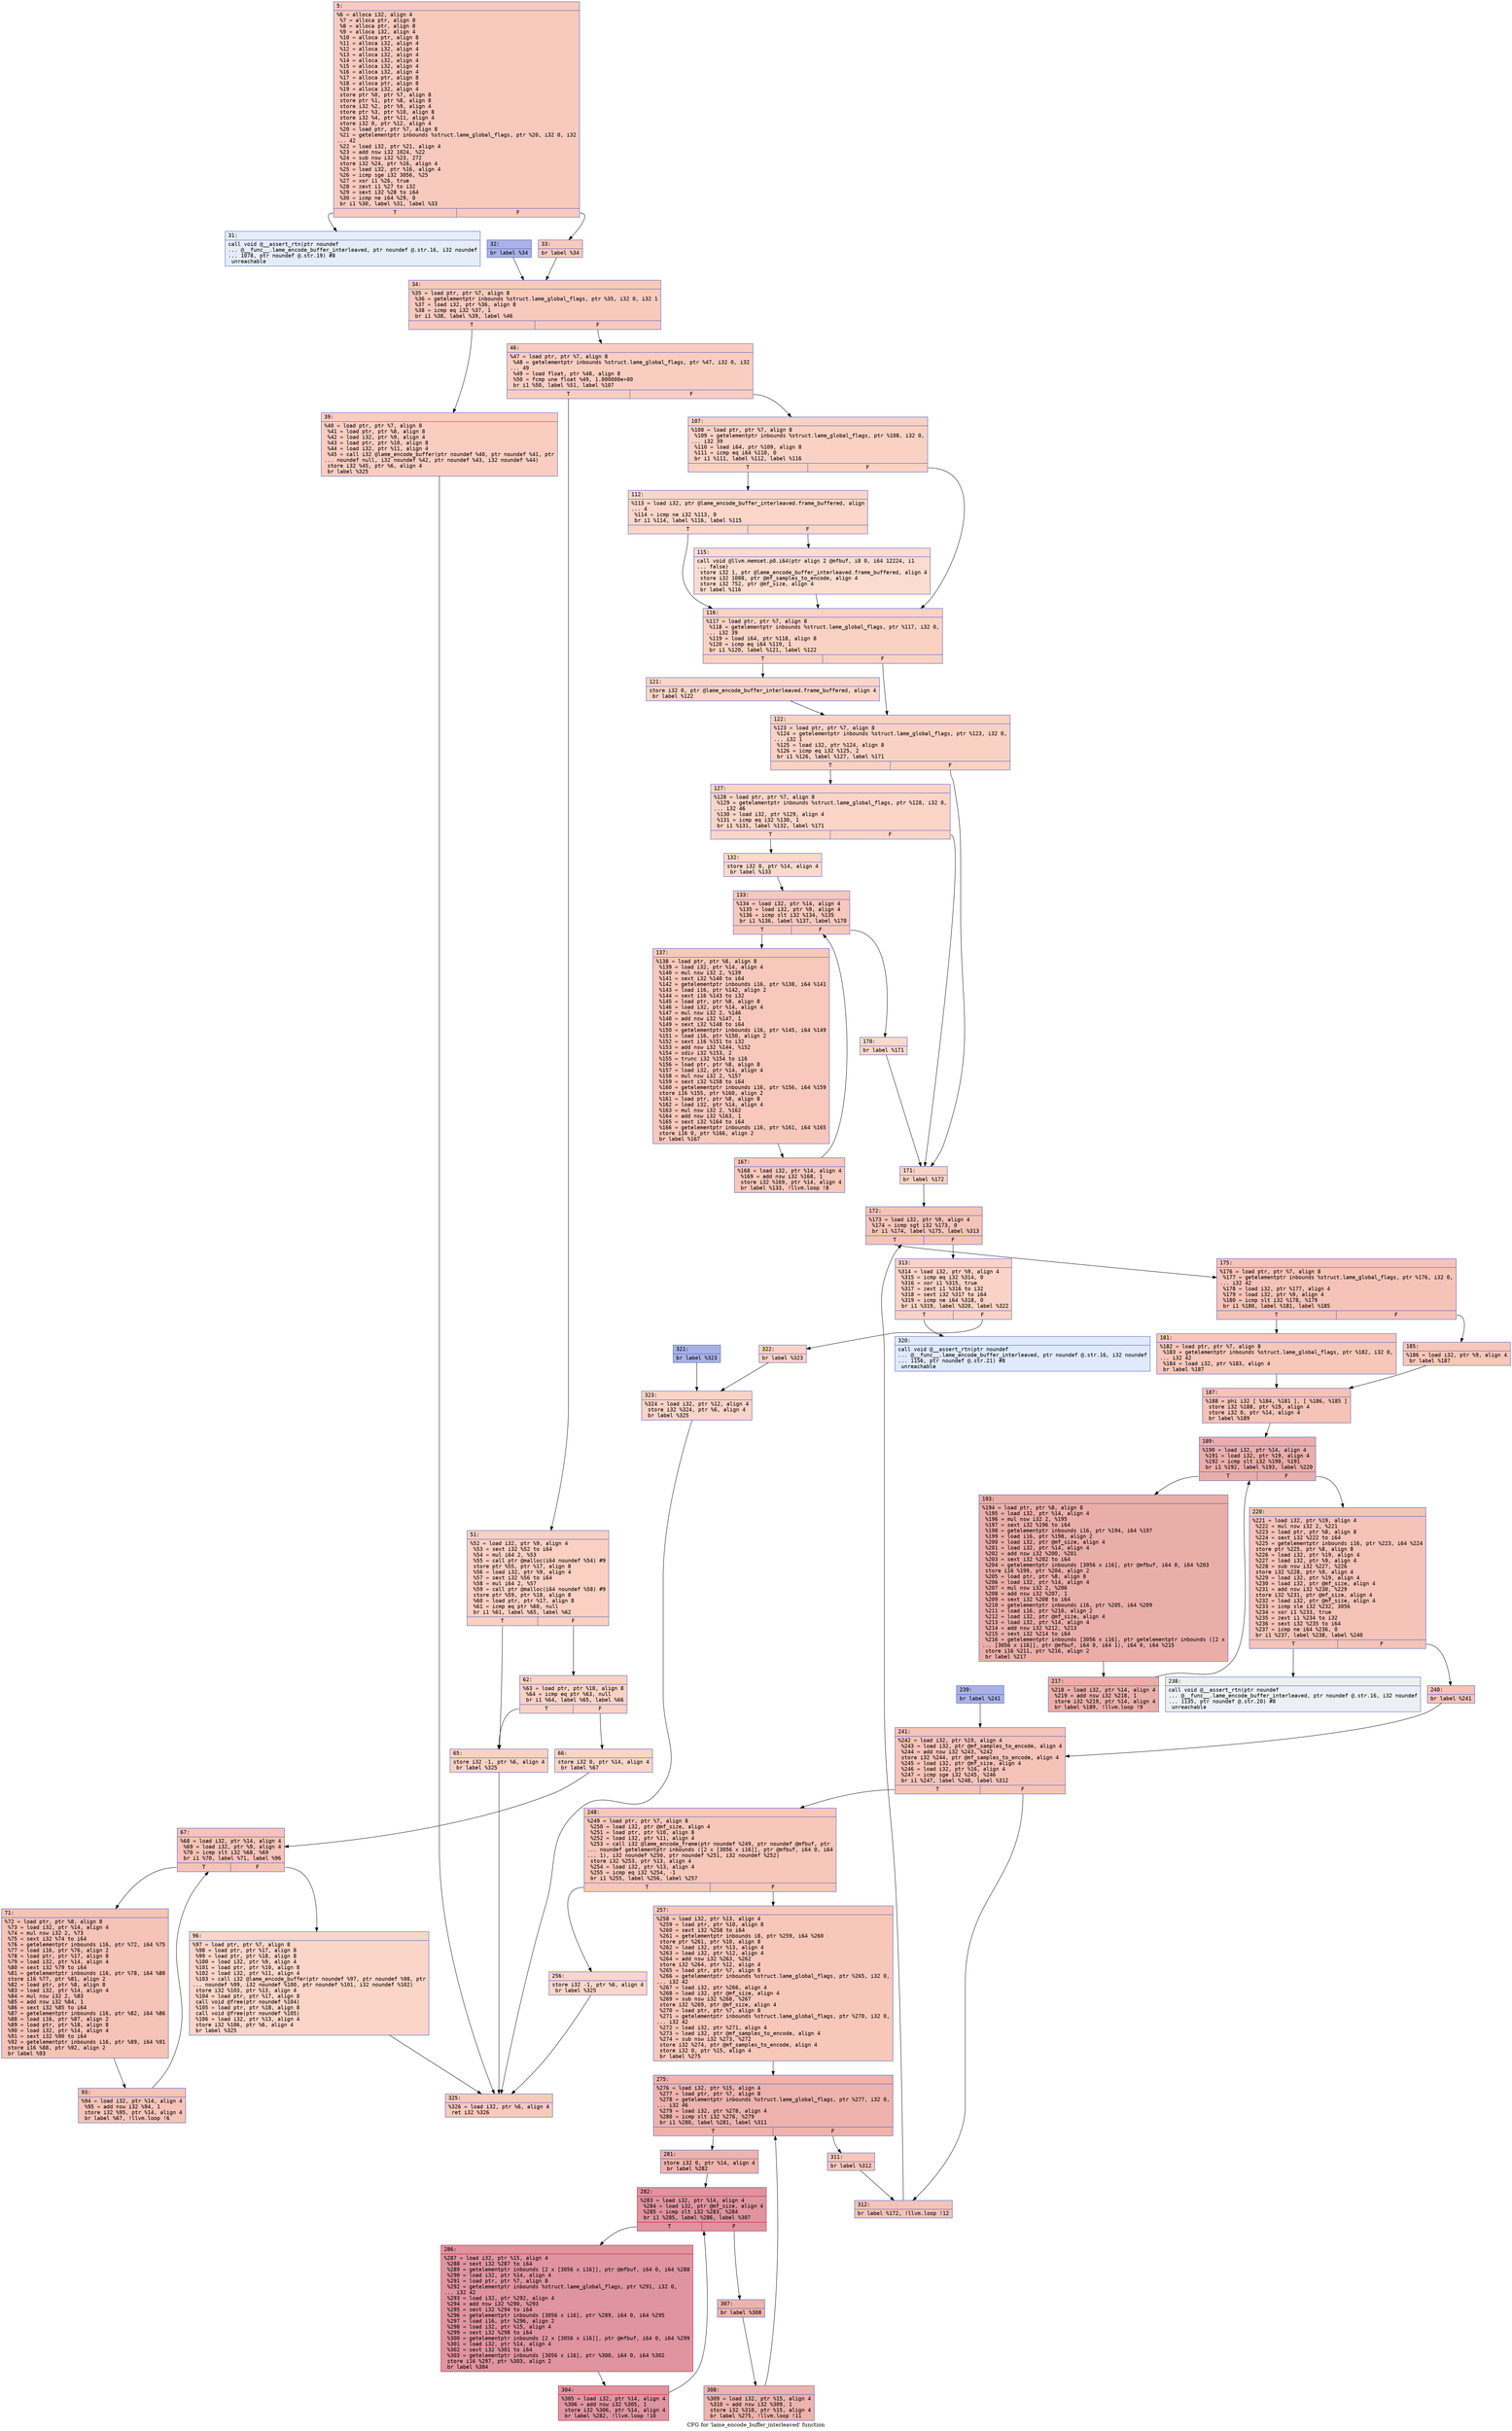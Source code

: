 digraph "CFG for 'lame_encode_buffer_interleaved' function" {
	label="CFG for 'lame_encode_buffer_interleaved' function";

	Node0x60000371eb20 [shape=record,color="#3d50c3ff", style=filled, fillcolor="#ef886b70" fontname="Courier",label="{5:\l|  %6 = alloca i32, align 4\l  %7 = alloca ptr, align 8\l  %8 = alloca ptr, align 8\l  %9 = alloca i32, align 4\l  %10 = alloca ptr, align 8\l  %11 = alloca i32, align 4\l  %12 = alloca i32, align 4\l  %13 = alloca i32, align 4\l  %14 = alloca i32, align 4\l  %15 = alloca i32, align 4\l  %16 = alloca i32, align 4\l  %17 = alloca ptr, align 8\l  %18 = alloca ptr, align 8\l  %19 = alloca i32, align 4\l  store ptr %0, ptr %7, align 8\l  store ptr %1, ptr %8, align 8\l  store i32 %2, ptr %9, align 4\l  store ptr %3, ptr %10, align 8\l  store i32 %4, ptr %11, align 4\l  store i32 0, ptr %12, align 4\l  %20 = load ptr, ptr %7, align 8\l  %21 = getelementptr inbounds %struct.lame_global_flags, ptr %20, i32 0, i32\l... 42\l  %22 = load i32, ptr %21, align 4\l  %23 = add nsw i32 1024, %22\l  %24 = sub nsw i32 %23, 272\l  store i32 %24, ptr %16, align 4\l  %25 = load i32, ptr %16, align 4\l  %26 = icmp sge i32 3056, %25\l  %27 = xor i1 %26, true\l  %28 = zext i1 %27 to i32\l  %29 = sext i32 %28 to i64\l  %30 = icmp ne i64 %29, 0\l  br i1 %30, label %31, label %33\l|{<s0>T|<s1>F}}"];
	Node0x60000371eb20:s0 -> Node0x60000371eb70[tooltip="5 -> 31\nProbability 0.00%" ];
	Node0x60000371eb20:s1 -> Node0x60000371ec10[tooltip="5 -> 33\nProbability 100.00%" ];
	Node0x60000371eb70 [shape=record,color="#3d50c3ff", style=filled, fillcolor="#c7d7f070" fontname="Courier",label="{31:\l|  call void @__assert_rtn(ptr noundef\l... @__func__.lame_encode_buffer_interleaved, ptr noundef @.str.16, i32 noundef\l... 1078, ptr noundef @.str.19) #8\l  unreachable\l}"];
	Node0x60000371ebc0 [shape=record,color="#3d50c3ff", style=filled, fillcolor="#3d50c370" fontname="Courier",label="{32:\l|  br label %34\l}"];
	Node0x60000371ebc0 -> Node0x60000371ec60[tooltip="32 -> 34\nProbability 100.00%" ];
	Node0x60000371ec10 [shape=record,color="#3d50c3ff", style=filled, fillcolor="#ef886b70" fontname="Courier",label="{33:\l|  br label %34\l}"];
	Node0x60000371ec10 -> Node0x60000371ec60[tooltip="33 -> 34\nProbability 100.00%" ];
	Node0x60000371ec60 [shape=record,color="#3d50c3ff", style=filled, fillcolor="#ef886b70" fontname="Courier",label="{34:\l|  %35 = load ptr, ptr %7, align 8\l  %36 = getelementptr inbounds %struct.lame_global_flags, ptr %35, i32 0, i32 1\l  %37 = load i32, ptr %36, align 8\l  %38 = icmp eq i32 %37, 1\l  br i1 %38, label %39, label %46\l|{<s0>T|<s1>F}}"];
	Node0x60000371ec60:s0 -> Node0x60000371ecb0[tooltip="34 -> 39\nProbability 50.00%" ];
	Node0x60000371ec60:s1 -> Node0x60000371ed00[tooltip="34 -> 46\nProbability 50.00%" ];
	Node0x60000371ecb0 [shape=record,color="#3d50c3ff", style=filled, fillcolor="#f2907270" fontname="Courier",label="{39:\l|  %40 = load ptr, ptr %7, align 8\l  %41 = load ptr, ptr %8, align 8\l  %42 = load i32, ptr %9, align 4\l  %43 = load ptr, ptr %10, align 8\l  %44 = load i32, ptr %11, align 4\l  %45 = call i32 @lame_encode_buffer(ptr noundef %40, ptr noundef %41, ptr\l... noundef null, i32 noundef %42, ptr noundef %43, i32 noundef %44)\l  store i32 %45, ptr %6, align 4\l  br label %325\l}"];
	Node0x60000371ecb0 -> Node0x60000371fd40[tooltip="39 -> 325\nProbability 100.00%" ];
	Node0x60000371ed00 [shape=record,color="#3d50c3ff", style=filled, fillcolor="#f2907270" fontname="Courier",label="{46:\l|  %47 = load ptr, ptr %7, align 8\l  %48 = getelementptr inbounds %struct.lame_global_flags, ptr %47, i32 0, i32\l... 49\l  %49 = load float, ptr %48, align 8\l  %50 = fcmp une float %49, 1.000000e+00\l  br i1 %50, label %51, label %107\l|{<s0>T|<s1>F}}"];
	Node0x60000371ed00:s0 -> Node0x60000371ed50[tooltip="46 -> 51\nProbability 62.50%" ];
	Node0x60000371ed00:s1 -> Node0x60000371efd0[tooltip="46 -> 107\nProbability 37.50%" ];
	Node0x60000371ed50 [shape=record,color="#3d50c3ff", style=filled, fillcolor="#f3947570" fontname="Courier",label="{51:\l|  %52 = load i32, ptr %9, align 4\l  %53 = sext i32 %52 to i64\l  %54 = mul i64 2, %53\l  %55 = call ptr @malloc(i64 noundef %54) #9\l  store ptr %55, ptr %17, align 8\l  %56 = load i32, ptr %9, align 4\l  %57 = sext i32 %56 to i64\l  %58 = mul i64 2, %57\l  %59 = call ptr @malloc(i64 noundef %58) #9\l  store ptr %59, ptr %18, align 8\l  %60 = load ptr, ptr %17, align 8\l  %61 = icmp eq ptr %60, null\l  br i1 %61, label %65, label %62\l|{<s0>T|<s1>F}}"];
	Node0x60000371ed50:s0 -> Node0x60000371edf0[tooltip="51 -> 65\nProbability 37.50%" ];
	Node0x60000371ed50:s1 -> Node0x60000371eda0[tooltip="51 -> 62\nProbability 62.50%" ];
	Node0x60000371eda0 [shape=record,color="#3d50c3ff", style=filled, fillcolor="#f4987a70" fontname="Courier",label="{62:\l|  %63 = load ptr, ptr %18, align 8\l  %64 = icmp eq ptr %63, null\l  br i1 %64, label %65, label %66\l|{<s0>T|<s1>F}}"];
	Node0x60000371eda0:s0 -> Node0x60000371edf0[tooltip="62 -> 65\nProbability 37.50%" ];
	Node0x60000371eda0:s1 -> Node0x60000371ee40[tooltip="62 -> 66\nProbability 62.50%" ];
	Node0x60000371edf0 [shape=record,color="#3d50c3ff", style=filled, fillcolor="#f4987a70" fontname="Courier",label="{65:\l|  store i32 -1, ptr %6, align 4\l  br label %325\l}"];
	Node0x60000371edf0 -> Node0x60000371fd40[tooltip="65 -> 325\nProbability 100.00%" ];
	Node0x60000371ee40 [shape=record,color="#3d50c3ff", style=filled, fillcolor="#f5a08170" fontname="Courier",label="{66:\l|  store i32 0, ptr %14, align 4\l  br label %67\l}"];
	Node0x60000371ee40 -> Node0x60000371ee90[tooltip="66 -> 67\nProbability 100.00%" ];
	Node0x60000371ee90 [shape=record,color="#3d50c3ff", style=filled, fillcolor="#e8765c70" fontname="Courier",label="{67:\l|  %68 = load i32, ptr %14, align 4\l  %69 = load i32, ptr %9, align 4\l  %70 = icmp slt i32 %68, %69\l  br i1 %70, label %71, label %96\l|{<s0>T|<s1>F}}"];
	Node0x60000371ee90:s0 -> Node0x60000371eee0[tooltip="67 -> 71\nProbability 96.88%" ];
	Node0x60000371ee90:s1 -> Node0x60000371ef80[tooltip="67 -> 96\nProbability 3.12%" ];
	Node0x60000371eee0 [shape=record,color="#3d50c3ff", style=filled, fillcolor="#e8765c70" fontname="Courier",label="{71:\l|  %72 = load ptr, ptr %8, align 8\l  %73 = load i32, ptr %14, align 4\l  %74 = mul nsw i32 2, %73\l  %75 = sext i32 %74 to i64\l  %76 = getelementptr inbounds i16, ptr %72, i64 %75\l  %77 = load i16, ptr %76, align 2\l  %78 = load ptr, ptr %17, align 8\l  %79 = load i32, ptr %14, align 4\l  %80 = sext i32 %79 to i64\l  %81 = getelementptr inbounds i16, ptr %78, i64 %80\l  store i16 %77, ptr %81, align 2\l  %82 = load ptr, ptr %8, align 8\l  %83 = load i32, ptr %14, align 4\l  %84 = mul nsw i32 2, %83\l  %85 = add nsw i32 %84, 1\l  %86 = sext i32 %85 to i64\l  %87 = getelementptr inbounds i16, ptr %82, i64 %86\l  %88 = load i16, ptr %87, align 2\l  %89 = load ptr, ptr %18, align 8\l  %90 = load i32, ptr %14, align 4\l  %91 = sext i32 %90 to i64\l  %92 = getelementptr inbounds i16, ptr %89, i64 %91\l  store i16 %88, ptr %92, align 2\l  br label %93\l}"];
	Node0x60000371eee0 -> Node0x60000371ef30[tooltip="71 -> 93\nProbability 100.00%" ];
	Node0x60000371ef30 [shape=record,color="#3d50c3ff", style=filled, fillcolor="#e8765c70" fontname="Courier",label="{93:\l|  %94 = load i32, ptr %14, align 4\l  %95 = add nsw i32 %94, 1\l  store i32 %95, ptr %14, align 4\l  br label %67, !llvm.loop !6\l}"];
	Node0x60000371ef30 -> Node0x60000371ee90[tooltip="93 -> 67\nProbability 100.00%" ];
	Node0x60000371ef80 [shape=record,color="#3d50c3ff", style=filled, fillcolor="#f5a08170" fontname="Courier",label="{96:\l|  %97 = load ptr, ptr %7, align 8\l  %98 = load ptr, ptr %17, align 8\l  %99 = load ptr, ptr %18, align 8\l  %100 = load i32, ptr %9, align 4\l  %101 = load ptr, ptr %10, align 8\l  %102 = load i32, ptr %11, align 4\l  %103 = call i32 @lame_encode_buffer(ptr noundef %97, ptr noundef %98, ptr\l... noundef %99, i32 noundef %100, ptr noundef %101, i32 noundef %102)\l  store i32 %103, ptr %13, align 4\l  %104 = load ptr, ptr %17, align 8\l  call void @free(ptr noundef %104)\l  %105 = load ptr, ptr %18, align 8\l  call void @free(ptr noundef %105)\l  %106 = load i32, ptr %13, align 4\l  store i32 %106, ptr %6, align 4\l  br label %325\l}"];
	Node0x60000371ef80 -> Node0x60000371fd40[tooltip="96 -> 325\nProbability 100.00%" ];
	Node0x60000371efd0 [shape=record,color="#3d50c3ff", style=filled, fillcolor="#f4987a70" fontname="Courier",label="{107:\l|  %108 = load ptr, ptr %7, align 8\l  %109 = getelementptr inbounds %struct.lame_global_flags, ptr %108, i32 0,\l... i32 39\l  %110 = load i64, ptr %109, align 8\l  %111 = icmp eq i64 %110, 0\l  br i1 %111, label %112, label %116\l|{<s0>T|<s1>F}}"];
	Node0x60000371efd0:s0 -> Node0x60000371f020[tooltip="107 -> 112\nProbability 37.50%" ];
	Node0x60000371efd0:s1 -> Node0x60000371f0c0[tooltip="107 -> 116\nProbability 62.50%" ];
	Node0x60000371f020 [shape=record,color="#3d50c3ff", style=filled, fillcolor="#f6a38570" fontname="Courier",label="{112:\l|  %113 = load i32, ptr @lame_encode_buffer_interleaved.frame_buffered, align\l... 4\l  %114 = icmp ne i32 %113, 0\l  br i1 %114, label %116, label %115\l|{<s0>T|<s1>F}}"];
	Node0x60000371f020:s0 -> Node0x60000371f0c0[tooltip="112 -> 116\nProbability 62.50%" ];
	Node0x60000371f020:s1 -> Node0x60000371f070[tooltip="112 -> 115\nProbability 37.50%" ];
	Node0x60000371f070 [shape=record,color="#3d50c3ff", style=filled, fillcolor="#f7af9170" fontname="Courier",label="{115:\l|  call void @llvm.memset.p0.i64(ptr align 2 @mfbuf, i8 0, i64 12224, i1\l... false)\l  store i32 1, ptr @lame_encode_buffer_interleaved.frame_buffered, align 4\l  store i32 1088, ptr @mf_samples_to_encode, align 4\l  store i32 752, ptr @mf_size, align 4\l  br label %116\l}"];
	Node0x60000371f070 -> Node0x60000371f0c0[tooltip="115 -> 116\nProbability 100.00%" ];
	Node0x60000371f0c0 [shape=record,color="#3d50c3ff", style=filled, fillcolor="#f4987a70" fontname="Courier",label="{116:\l|  %117 = load ptr, ptr %7, align 8\l  %118 = getelementptr inbounds %struct.lame_global_flags, ptr %117, i32 0,\l... i32 39\l  %119 = load i64, ptr %118, align 8\l  %120 = icmp eq i64 %119, 1\l  br i1 %120, label %121, label %122\l|{<s0>T|<s1>F}}"];
	Node0x60000371f0c0:s0 -> Node0x60000371f110[tooltip="116 -> 121\nProbability 50.00%" ];
	Node0x60000371f0c0:s1 -> Node0x60000371f160[tooltip="116 -> 122\nProbability 50.00%" ];
	Node0x60000371f110 [shape=record,color="#3d50c3ff", style=filled, fillcolor="#f5a08170" fontname="Courier",label="{121:\l|  store i32 0, ptr @lame_encode_buffer_interleaved.frame_buffered, align 4\l  br label %122\l}"];
	Node0x60000371f110 -> Node0x60000371f160[tooltip="121 -> 122\nProbability 100.00%" ];
	Node0x60000371f160 [shape=record,color="#3d50c3ff", style=filled, fillcolor="#f4987a70" fontname="Courier",label="{122:\l|  %123 = load ptr, ptr %7, align 8\l  %124 = getelementptr inbounds %struct.lame_global_flags, ptr %123, i32 0,\l... i32 1\l  %125 = load i32, ptr %124, align 8\l  %126 = icmp eq i32 %125, 2\l  br i1 %126, label %127, label %171\l|{<s0>T|<s1>F}}"];
	Node0x60000371f160:s0 -> Node0x60000371f1b0[tooltip="122 -> 127\nProbability 50.00%" ];
	Node0x60000371f160:s1 -> Node0x60000371f390[tooltip="122 -> 171\nProbability 50.00%" ];
	Node0x60000371f1b0 [shape=record,color="#3d50c3ff", style=filled, fillcolor="#f5a08170" fontname="Courier",label="{127:\l|  %128 = load ptr, ptr %7, align 8\l  %129 = getelementptr inbounds %struct.lame_global_flags, ptr %128, i32 0,\l... i32 46\l  %130 = load i32, ptr %129, align 4\l  %131 = icmp eq i32 %130, 1\l  br i1 %131, label %132, label %171\l|{<s0>T|<s1>F}}"];
	Node0x60000371f1b0:s0 -> Node0x60000371f200[tooltip="127 -> 132\nProbability 50.00%" ];
	Node0x60000371f1b0:s1 -> Node0x60000371f390[tooltip="127 -> 171\nProbability 50.00%" ];
	Node0x60000371f200 [shape=record,color="#3d50c3ff", style=filled, fillcolor="#f7a88970" fontname="Courier",label="{132:\l|  store i32 0, ptr %14, align 4\l  br label %133\l}"];
	Node0x60000371f200 -> Node0x60000371f250[tooltip="132 -> 133\nProbability 100.00%" ];
	Node0x60000371f250 [shape=record,color="#3d50c3ff", style=filled, fillcolor="#ed836670" fontname="Courier",label="{133:\l|  %134 = load i32, ptr %14, align 4\l  %135 = load i32, ptr %9, align 4\l  %136 = icmp slt i32 %134, %135\l  br i1 %136, label %137, label %170\l|{<s0>T|<s1>F}}"];
	Node0x60000371f250:s0 -> Node0x60000371f2a0[tooltip="133 -> 137\nProbability 96.88%" ];
	Node0x60000371f250:s1 -> Node0x60000371f340[tooltip="133 -> 170\nProbability 3.12%" ];
	Node0x60000371f2a0 [shape=record,color="#3d50c3ff", style=filled, fillcolor="#ed836670" fontname="Courier",label="{137:\l|  %138 = load ptr, ptr %8, align 8\l  %139 = load i32, ptr %14, align 4\l  %140 = mul nsw i32 2, %139\l  %141 = sext i32 %140 to i64\l  %142 = getelementptr inbounds i16, ptr %138, i64 %141\l  %143 = load i16, ptr %142, align 2\l  %144 = sext i16 %143 to i32\l  %145 = load ptr, ptr %8, align 8\l  %146 = load i32, ptr %14, align 4\l  %147 = mul nsw i32 2, %146\l  %148 = add nsw i32 %147, 1\l  %149 = sext i32 %148 to i64\l  %150 = getelementptr inbounds i16, ptr %145, i64 %149\l  %151 = load i16, ptr %150, align 2\l  %152 = sext i16 %151 to i32\l  %153 = add nsw i32 %144, %152\l  %154 = sdiv i32 %153, 2\l  %155 = trunc i32 %154 to i16\l  %156 = load ptr, ptr %8, align 8\l  %157 = load i32, ptr %14, align 4\l  %158 = mul nsw i32 2, %157\l  %159 = sext i32 %158 to i64\l  %160 = getelementptr inbounds i16, ptr %156, i64 %159\l  store i16 %155, ptr %160, align 2\l  %161 = load ptr, ptr %8, align 8\l  %162 = load i32, ptr %14, align 4\l  %163 = mul nsw i32 2, %162\l  %164 = add nsw i32 %163, 1\l  %165 = sext i32 %164 to i64\l  %166 = getelementptr inbounds i16, ptr %161, i64 %165\l  store i16 0, ptr %166, align 2\l  br label %167\l}"];
	Node0x60000371f2a0 -> Node0x60000371f2f0[tooltip="137 -> 167\nProbability 100.00%" ];
	Node0x60000371f2f0 [shape=record,color="#3d50c3ff", style=filled, fillcolor="#ed836670" fontname="Courier",label="{167:\l|  %168 = load i32, ptr %14, align 4\l  %169 = add nsw i32 %168, 1\l  store i32 %169, ptr %14, align 4\l  br label %133, !llvm.loop !8\l}"];
	Node0x60000371f2f0 -> Node0x60000371f250[tooltip="167 -> 133\nProbability 100.00%" ];
	Node0x60000371f340 [shape=record,color="#3d50c3ff", style=filled, fillcolor="#f7a88970" fontname="Courier",label="{170:\l|  br label %171\l}"];
	Node0x60000371f340 -> Node0x60000371f390[tooltip="170 -> 171\nProbability 100.00%" ];
	Node0x60000371f390 [shape=record,color="#3d50c3ff", style=filled, fillcolor="#f4987a70" fontname="Courier",label="{171:\l|  br label %172\l}"];
	Node0x60000371f390 -> Node0x60000371f3e0[tooltip="171 -> 172\nProbability 100.00%" ];
	Node0x60000371f3e0 [shape=record,color="#3d50c3ff", style=filled, fillcolor="#e8765c70" fontname="Courier",label="{172:\l|  %173 = load i32, ptr %9, align 4\l  %174 = icmp sgt i32 %173, 0\l  br i1 %174, label %175, label %313\l|{<s0>T|<s1>F}}"];
	Node0x60000371f3e0:s0 -> Node0x60000371f430[tooltip="172 -> 175\nProbability 96.88%" ];
	Node0x60000371f3e0:s1 -> Node0x60000371fbb0[tooltip="172 -> 313\nProbability 3.12%" ];
	Node0x60000371f430 [shape=record,color="#3d50c3ff", style=filled, fillcolor="#e8765c70" fontname="Courier",label="{175:\l|  %176 = load ptr, ptr %7, align 8\l  %177 = getelementptr inbounds %struct.lame_global_flags, ptr %176, i32 0,\l... i32 42\l  %178 = load i32, ptr %177, align 4\l  %179 = load i32, ptr %9, align 4\l  %180 = icmp slt i32 %178, %179\l  br i1 %180, label %181, label %185\l|{<s0>T|<s1>F}}"];
	Node0x60000371f430:s0 -> Node0x60000371f480[tooltip="175 -> 181\nProbability 50.00%" ];
	Node0x60000371f430:s1 -> Node0x60000371f4d0[tooltip="175 -> 185\nProbability 50.00%" ];
	Node0x60000371f480 [shape=record,color="#3d50c3ff", style=filled, fillcolor="#ec7f6370" fontname="Courier",label="{181:\l|  %182 = load ptr, ptr %7, align 8\l  %183 = getelementptr inbounds %struct.lame_global_flags, ptr %182, i32 0,\l... i32 42\l  %184 = load i32, ptr %183, align 4\l  br label %187\l}"];
	Node0x60000371f480 -> Node0x60000371f520[tooltip="181 -> 187\nProbability 100.00%" ];
	Node0x60000371f4d0 [shape=record,color="#3d50c3ff", style=filled, fillcolor="#ec7f6370" fontname="Courier",label="{185:\l|  %186 = load i32, ptr %9, align 4\l  br label %187\l}"];
	Node0x60000371f4d0 -> Node0x60000371f520[tooltip="185 -> 187\nProbability 100.00%" ];
	Node0x60000371f520 [shape=record,color="#3d50c3ff", style=filled, fillcolor="#e8765c70" fontname="Courier",label="{187:\l|  %188 = phi i32 [ %184, %181 ], [ %186, %185 ]\l  store i32 %188, ptr %19, align 4\l  store i32 0, ptr %14, align 4\l  br label %189\l}"];
	Node0x60000371f520 -> Node0x60000371f570[tooltip="187 -> 189\nProbability 100.00%" ];
	Node0x60000371f570 [shape=record,color="#3d50c3ff", style=filled, fillcolor="#d0473d70" fontname="Courier",label="{189:\l|  %190 = load i32, ptr %14, align 4\l  %191 = load i32, ptr %19, align 4\l  %192 = icmp slt i32 %190, %191\l  br i1 %192, label %193, label %220\l|{<s0>T|<s1>F}}"];
	Node0x60000371f570:s0 -> Node0x60000371f5c0[tooltip="189 -> 193\nProbability 96.88%" ];
	Node0x60000371f570:s1 -> Node0x60000371f660[tooltip="189 -> 220\nProbability 3.12%" ];
	Node0x60000371f5c0 [shape=record,color="#3d50c3ff", style=filled, fillcolor="#d0473d70" fontname="Courier",label="{193:\l|  %194 = load ptr, ptr %8, align 8\l  %195 = load i32, ptr %14, align 4\l  %196 = mul nsw i32 2, %195\l  %197 = sext i32 %196 to i64\l  %198 = getelementptr inbounds i16, ptr %194, i64 %197\l  %199 = load i16, ptr %198, align 2\l  %200 = load i32, ptr @mf_size, align 4\l  %201 = load i32, ptr %14, align 4\l  %202 = add nsw i32 %200, %201\l  %203 = sext i32 %202 to i64\l  %204 = getelementptr inbounds [3056 x i16], ptr @mfbuf, i64 0, i64 %203\l  store i16 %199, ptr %204, align 2\l  %205 = load ptr, ptr %8, align 8\l  %206 = load i32, ptr %14, align 4\l  %207 = mul nsw i32 2, %206\l  %208 = add nsw i32 %207, 1\l  %209 = sext i32 %208 to i64\l  %210 = getelementptr inbounds i16, ptr %205, i64 %209\l  %211 = load i16, ptr %210, align 2\l  %212 = load i32, ptr @mf_size, align 4\l  %213 = load i32, ptr %14, align 4\l  %214 = add nsw i32 %212, %213\l  %215 = sext i32 %214 to i64\l  %216 = getelementptr inbounds [3056 x i16], ptr getelementptr inbounds ([2 x\l... [3056 x i16]], ptr @mfbuf, i64 0, i64 1), i64 0, i64 %215\l  store i16 %211, ptr %216, align 2\l  br label %217\l}"];
	Node0x60000371f5c0 -> Node0x60000371f610[tooltip="193 -> 217\nProbability 100.00%" ];
	Node0x60000371f610 [shape=record,color="#3d50c3ff", style=filled, fillcolor="#d0473d70" fontname="Courier",label="{217:\l|  %218 = load i32, ptr %14, align 4\l  %219 = add nsw i32 %218, 1\l  store i32 %219, ptr %14, align 4\l  br label %189, !llvm.loop !9\l}"];
	Node0x60000371f610 -> Node0x60000371f570[tooltip="217 -> 189\nProbability 100.00%" ];
	Node0x60000371f660 [shape=record,color="#3d50c3ff", style=filled, fillcolor="#e8765c70" fontname="Courier",label="{220:\l|  %221 = load i32, ptr %19, align 4\l  %222 = mul nsw i32 2, %221\l  %223 = load ptr, ptr %8, align 8\l  %224 = sext i32 %222 to i64\l  %225 = getelementptr inbounds i16, ptr %223, i64 %224\l  store ptr %225, ptr %8, align 8\l  %226 = load i32, ptr %19, align 4\l  %227 = load i32, ptr %9, align 4\l  %228 = sub nsw i32 %227, %226\l  store i32 %228, ptr %9, align 4\l  %229 = load i32, ptr %19, align 4\l  %230 = load i32, ptr @mf_size, align 4\l  %231 = add nsw i32 %230, %229\l  store i32 %231, ptr @mf_size, align 4\l  %232 = load i32, ptr @mf_size, align 4\l  %233 = icmp sle i32 %232, 3056\l  %234 = xor i1 %233, true\l  %235 = zext i1 %234 to i32\l  %236 = sext i32 %235 to i64\l  %237 = icmp ne i64 %236, 0\l  br i1 %237, label %238, label %240\l|{<s0>T|<s1>F}}"];
	Node0x60000371f660:s0 -> Node0x60000371f6b0[tooltip="220 -> 238\nProbability 0.00%" ];
	Node0x60000371f660:s1 -> Node0x60000371f750[tooltip="220 -> 240\nProbability 100.00%" ];
	Node0x60000371f6b0 [shape=record,color="#3d50c3ff", style=filled, fillcolor="#d4dbe670" fontname="Courier",label="{238:\l|  call void @__assert_rtn(ptr noundef\l... @__func__.lame_encode_buffer_interleaved, ptr noundef @.str.16, i32 noundef\l... 1135, ptr noundef @.str.20) #8\l  unreachable\l}"];
	Node0x60000371f700 [shape=record,color="#3d50c3ff", style=filled, fillcolor="#3d50c370" fontname="Courier",label="{239:\l|  br label %241\l}"];
	Node0x60000371f700 -> Node0x60000371f7a0[tooltip="239 -> 241\nProbability 100.00%" ];
	Node0x60000371f750 [shape=record,color="#3d50c3ff", style=filled, fillcolor="#e8765c70" fontname="Courier",label="{240:\l|  br label %241\l}"];
	Node0x60000371f750 -> Node0x60000371f7a0[tooltip="240 -> 241\nProbability 100.00%" ];
	Node0x60000371f7a0 [shape=record,color="#3d50c3ff", style=filled, fillcolor="#e8765c70" fontname="Courier",label="{241:\l|  %242 = load i32, ptr %19, align 4\l  %243 = load i32, ptr @mf_samples_to_encode, align 4\l  %244 = add nsw i32 %243, %242\l  store i32 %244, ptr @mf_samples_to_encode, align 4\l  %245 = load i32, ptr @mf_size, align 4\l  %246 = load i32, ptr %16, align 4\l  %247 = icmp sge i32 %245, %246\l  br i1 %247, label %248, label %312\l|{<s0>T|<s1>F}}"];
	Node0x60000371f7a0:s0 -> Node0x60000371f7f0[tooltip="241 -> 248\nProbability 50.00%" ];
	Node0x60000371f7a0:s1 -> Node0x60000371fb60[tooltip="241 -> 312\nProbability 50.00%" ];
	Node0x60000371f7f0 [shape=record,color="#3d50c3ff", style=filled, fillcolor="#ec7f6370" fontname="Courier",label="{248:\l|  %249 = load ptr, ptr %7, align 8\l  %250 = load i32, ptr @mf_size, align 4\l  %251 = load ptr, ptr %10, align 8\l  %252 = load i32, ptr %11, align 4\l  %253 = call i32 @lame_encode_frame(ptr noundef %249, ptr noundef @mfbuf, ptr\l... noundef getelementptr inbounds ([2 x [3056 x i16]], ptr @mfbuf, i64 0, i64\l... 1), i32 noundef %250, ptr noundef %251, i32 noundef %252)\l  store i32 %253, ptr %13, align 4\l  %254 = load i32, ptr %13, align 4\l  %255 = icmp eq i32 %254, -1\l  br i1 %255, label %256, label %257\l|{<s0>T|<s1>F}}"];
	Node0x60000371f7f0:s0 -> Node0x60000371f840[tooltip="248 -> 256\nProbability 3.12%" ];
	Node0x60000371f7f0:s1 -> Node0x60000371f890[tooltip="248 -> 257\nProbability 96.88%" ];
	Node0x60000371f840 [shape=record,color="#3d50c3ff", style=filled, fillcolor="#f6a38570" fontname="Courier",label="{256:\l|  store i32 -1, ptr %6, align 4\l  br label %325\l}"];
	Node0x60000371f840 -> Node0x60000371fd40[tooltip="256 -> 325\nProbability 100.00%" ];
	Node0x60000371f890 [shape=record,color="#3d50c3ff", style=filled, fillcolor="#ec7f6370" fontname="Courier",label="{257:\l|  %258 = load i32, ptr %13, align 4\l  %259 = load ptr, ptr %10, align 8\l  %260 = sext i32 %258 to i64\l  %261 = getelementptr inbounds i8, ptr %259, i64 %260\l  store ptr %261, ptr %10, align 8\l  %262 = load i32, ptr %13, align 4\l  %263 = load i32, ptr %12, align 4\l  %264 = add nsw i32 %263, %262\l  store i32 %264, ptr %12, align 4\l  %265 = load ptr, ptr %7, align 8\l  %266 = getelementptr inbounds %struct.lame_global_flags, ptr %265, i32 0,\l... i32 42\l  %267 = load i32, ptr %266, align 4\l  %268 = load i32, ptr @mf_size, align 4\l  %269 = sub nsw i32 %268, %267\l  store i32 %269, ptr @mf_size, align 4\l  %270 = load ptr, ptr %7, align 8\l  %271 = getelementptr inbounds %struct.lame_global_flags, ptr %270, i32 0,\l... i32 42\l  %272 = load i32, ptr %271, align 4\l  %273 = load i32, ptr @mf_samples_to_encode, align 4\l  %274 = sub nsw i32 %273, %272\l  store i32 %274, ptr @mf_samples_to_encode, align 4\l  store i32 0, ptr %15, align 4\l  br label %275\l}"];
	Node0x60000371f890 -> Node0x60000371f8e0[tooltip="257 -> 275\nProbability 100.00%" ];
	Node0x60000371f8e0 [shape=record,color="#3d50c3ff", style=filled, fillcolor="#d6524470" fontname="Courier",label="{275:\l|  %276 = load i32, ptr %15, align 4\l  %277 = load ptr, ptr %7, align 8\l  %278 = getelementptr inbounds %struct.lame_global_flags, ptr %277, i32 0,\l... i32 46\l  %279 = load i32, ptr %278, align 4\l  %280 = icmp slt i32 %276, %279\l  br i1 %280, label %281, label %311\l|{<s0>T|<s1>F}}"];
	Node0x60000371f8e0:s0 -> Node0x60000371f930[tooltip="275 -> 281\nProbability 96.88%" ];
	Node0x60000371f8e0:s1 -> Node0x60000371fb10[tooltip="275 -> 311\nProbability 3.12%" ];
	Node0x60000371f930 [shape=record,color="#3d50c3ff", style=filled, fillcolor="#d6524470" fontname="Courier",label="{281:\l|  store i32 0, ptr %14, align 4\l  br label %282\l}"];
	Node0x60000371f930 -> Node0x60000371f980[tooltip="281 -> 282\nProbability 100.00%" ];
	Node0x60000371f980 [shape=record,color="#b70d28ff", style=filled, fillcolor="#b70d2870" fontname="Courier",label="{282:\l|  %283 = load i32, ptr %14, align 4\l  %284 = load i32, ptr @mf_size, align 4\l  %285 = icmp slt i32 %283, %284\l  br i1 %285, label %286, label %307\l|{<s0>T|<s1>F}}"];
	Node0x60000371f980:s0 -> Node0x60000371f9d0[tooltip="282 -> 286\nProbability 96.88%" ];
	Node0x60000371f980:s1 -> Node0x60000371fa70[tooltip="282 -> 307\nProbability 3.12%" ];
	Node0x60000371f9d0 [shape=record,color="#b70d28ff", style=filled, fillcolor="#b70d2870" fontname="Courier",label="{286:\l|  %287 = load i32, ptr %15, align 4\l  %288 = sext i32 %287 to i64\l  %289 = getelementptr inbounds [2 x [3056 x i16]], ptr @mfbuf, i64 0, i64 %288\l  %290 = load i32, ptr %14, align 4\l  %291 = load ptr, ptr %7, align 8\l  %292 = getelementptr inbounds %struct.lame_global_flags, ptr %291, i32 0,\l... i32 42\l  %293 = load i32, ptr %292, align 4\l  %294 = add nsw i32 %290, %293\l  %295 = sext i32 %294 to i64\l  %296 = getelementptr inbounds [3056 x i16], ptr %289, i64 0, i64 %295\l  %297 = load i16, ptr %296, align 2\l  %298 = load i32, ptr %15, align 4\l  %299 = sext i32 %298 to i64\l  %300 = getelementptr inbounds [2 x [3056 x i16]], ptr @mfbuf, i64 0, i64 %299\l  %301 = load i32, ptr %14, align 4\l  %302 = sext i32 %301 to i64\l  %303 = getelementptr inbounds [3056 x i16], ptr %300, i64 0, i64 %302\l  store i16 %297, ptr %303, align 2\l  br label %304\l}"];
	Node0x60000371f9d0 -> Node0x60000371fa20[tooltip="286 -> 304\nProbability 100.00%" ];
	Node0x60000371fa20 [shape=record,color="#b70d28ff", style=filled, fillcolor="#b70d2870" fontname="Courier",label="{304:\l|  %305 = load i32, ptr %14, align 4\l  %306 = add nsw i32 %305, 1\l  store i32 %306, ptr %14, align 4\l  br label %282, !llvm.loop !10\l}"];
	Node0x60000371fa20 -> Node0x60000371f980[tooltip="304 -> 282\nProbability 100.00%" ];
	Node0x60000371fa70 [shape=record,color="#3d50c3ff", style=filled, fillcolor="#d6524470" fontname="Courier",label="{307:\l|  br label %308\l}"];
	Node0x60000371fa70 -> Node0x60000371fac0[tooltip="307 -> 308\nProbability 100.00%" ];
	Node0x60000371fac0 [shape=record,color="#3d50c3ff", style=filled, fillcolor="#d6524470" fontname="Courier",label="{308:\l|  %309 = load i32, ptr %15, align 4\l  %310 = add nsw i32 %309, 1\l  store i32 %310, ptr %15, align 4\l  br label %275, !llvm.loop !11\l}"];
	Node0x60000371fac0 -> Node0x60000371f8e0[tooltip="308 -> 275\nProbability 100.00%" ];
	Node0x60000371fb10 [shape=record,color="#3d50c3ff", style=filled, fillcolor="#ec7f6370" fontname="Courier",label="{311:\l|  br label %312\l}"];
	Node0x60000371fb10 -> Node0x60000371fb60[tooltip="311 -> 312\nProbability 100.00%" ];
	Node0x60000371fb60 [shape=record,color="#3d50c3ff", style=filled, fillcolor="#e8765c70" fontname="Courier",label="{312:\l|  br label %172, !llvm.loop !12\l}"];
	Node0x60000371fb60 -> Node0x60000371f3e0[tooltip="312 -> 172\nProbability 100.00%" ];
	Node0x60000371fbb0 [shape=record,color="#3d50c3ff", style=filled, fillcolor="#f59c7d70" fontname="Courier",label="{313:\l|  %314 = load i32, ptr %9, align 4\l  %315 = icmp eq i32 %314, 0\l  %316 = xor i1 %315, true\l  %317 = zext i1 %316 to i32\l  %318 = sext i32 %317 to i64\l  %319 = icmp ne i64 %318, 0\l  br i1 %319, label %320, label %322\l|{<s0>T|<s1>F}}"];
	Node0x60000371fbb0:s0 -> Node0x60000371fc00[tooltip="313 -> 320\nProbability 0.00%" ];
	Node0x60000371fbb0:s1 -> Node0x60000371fca0[tooltip="313 -> 322\nProbability 100.00%" ];
	Node0x60000371fc00 [shape=record,color="#3d50c3ff", style=filled, fillcolor="#b9d0f970" fontname="Courier",label="{320:\l|  call void @__assert_rtn(ptr noundef\l... @__func__.lame_encode_buffer_interleaved, ptr noundef @.str.16, i32 noundef\l... 1156, ptr noundef @.str.21) #8\l  unreachable\l}"];
	Node0x60000371fc50 [shape=record,color="#3d50c3ff", style=filled, fillcolor="#3d50c370" fontname="Courier",label="{321:\l|  br label %323\l}"];
	Node0x60000371fc50 -> Node0x60000371fcf0[tooltip="321 -> 323\nProbability 100.00%" ];
	Node0x60000371fca0 [shape=record,color="#3d50c3ff", style=filled, fillcolor="#f59c7d70" fontname="Courier",label="{322:\l|  br label %323\l}"];
	Node0x60000371fca0 -> Node0x60000371fcf0[tooltip="322 -> 323\nProbability 100.00%" ];
	Node0x60000371fcf0 [shape=record,color="#3d50c3ff", style=filled, fillcolor="#f59c7d70" fontname="Courier",label="{323:\l|  %324 = load i32, ptr %12, align 4\l  store i32 %324, ptr %6, align 4\l  br label %325\l}"];
	Node0x60000371fcf0 -> Node0x60000371fd40[tooltip="323 -> 325\nProbability 100.00%" ];
	Node0x60000371fd40 [shape=record,color="#3d50c3ff", style=filled, fillcolor="#ef886b70" fontname="Courier",label="{325:\l|  %326 = load i32, ptr %6, align 4\l  ret i32 %326\l}"];
}
